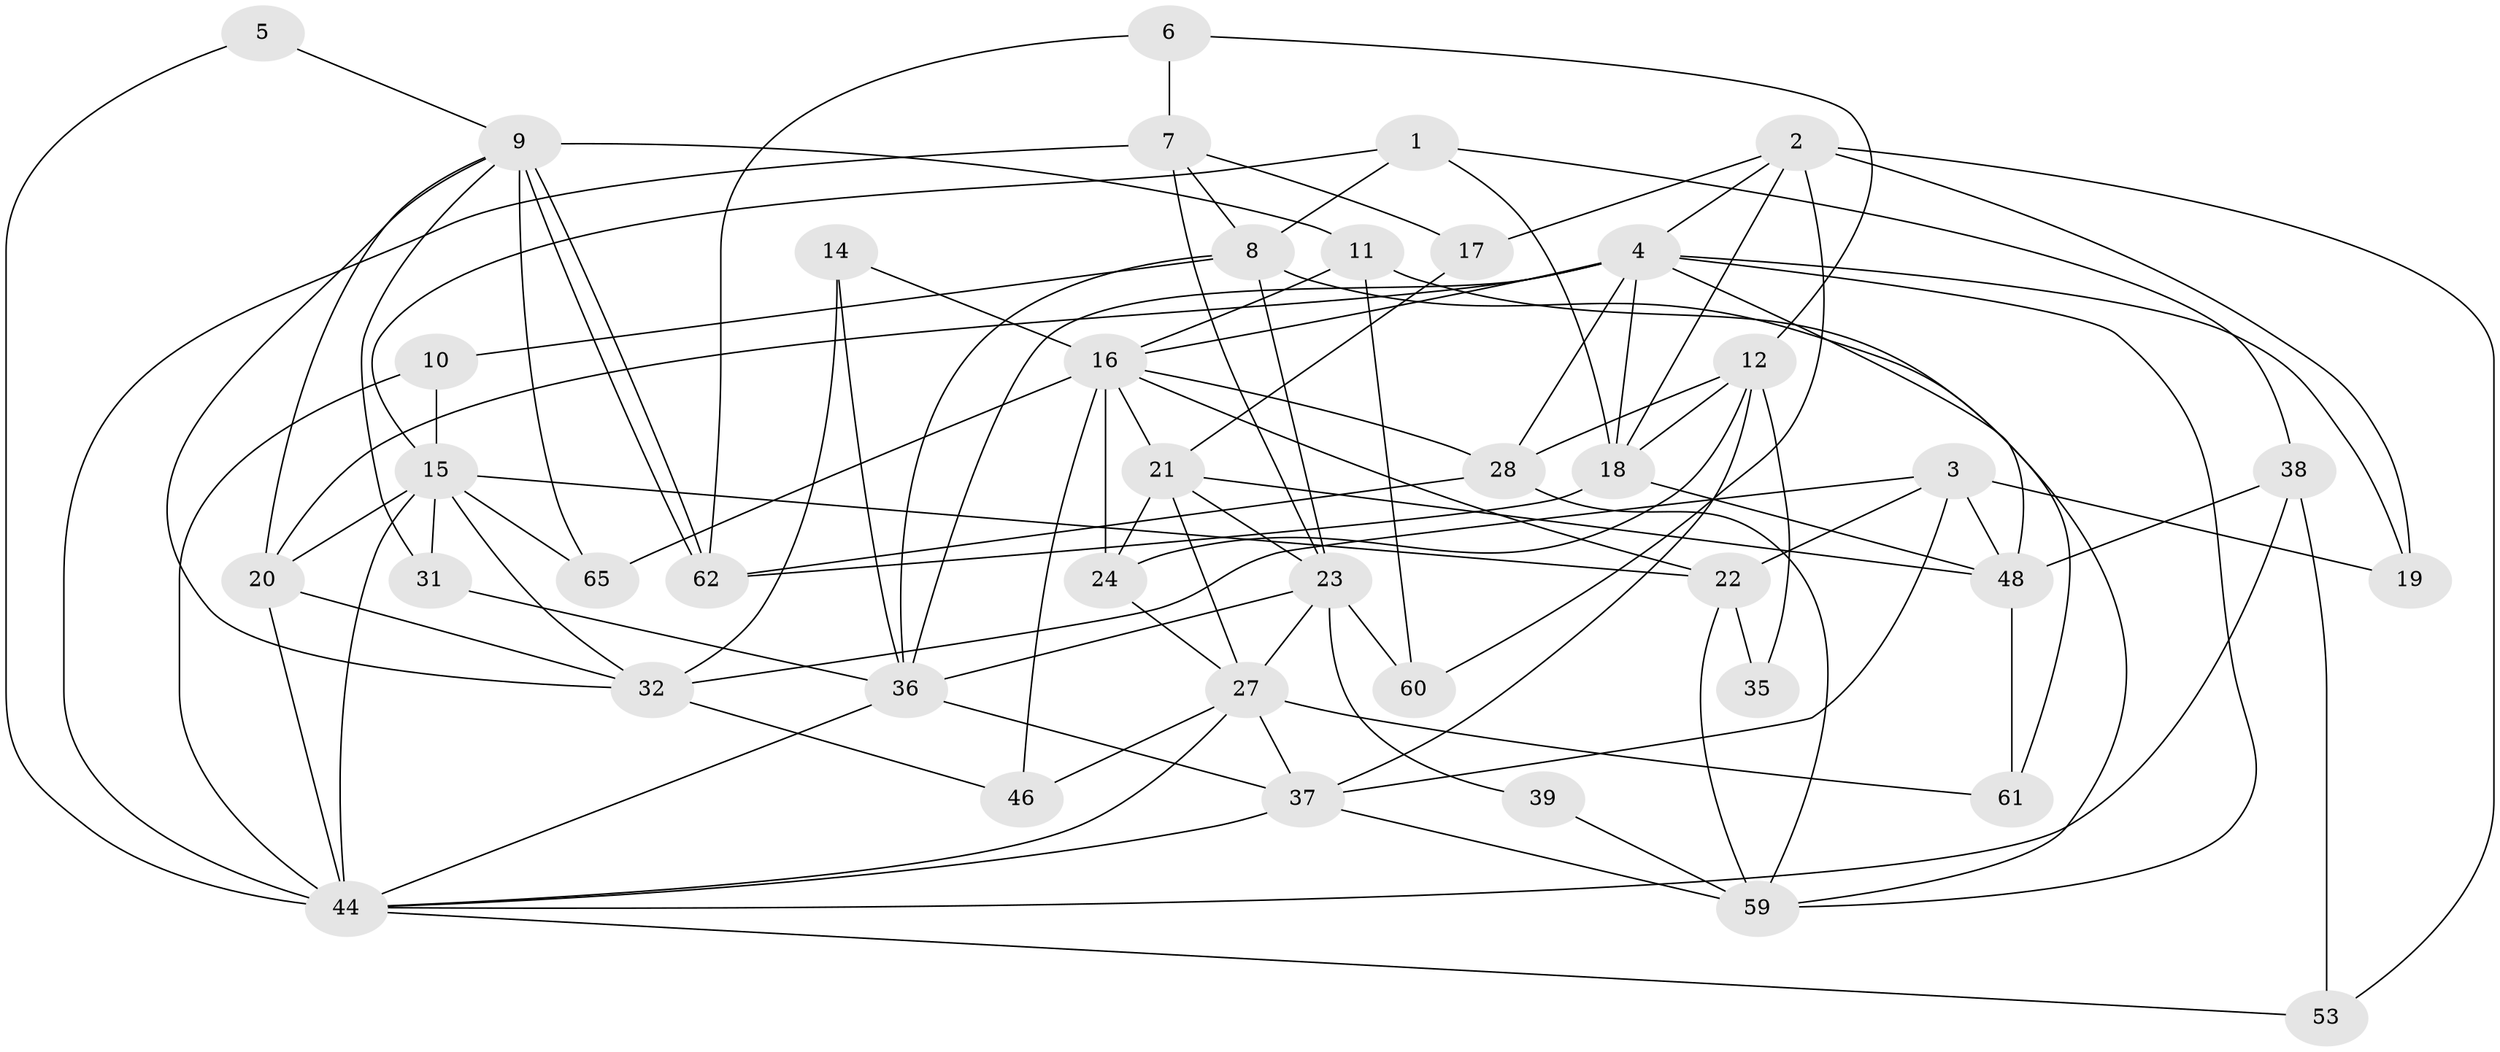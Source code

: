 // original degree distribution, {4: 0.2835820895522388, 3: 0.23880597014925373, 6: 0.1044776119402985, 2: 0.13432835820895522, 5: 0.208955223880597, 7: 0.029850746268656716}
// Generated by graph-tools (version 1.1) at 2025/11/02/27/25 16:11:21]
// undirected, 41 vertices, 102 edges
graph export_dot {
graph [start="1"]
  node [color=gray90,style=filled];
  1 [super="+26"];
  2 [super="+34"];
  3 [super="+58"];
  4 [super="+13"];
  5;
  6 [super="+29"];
  7 [super="+64"];
  8 [super="+50"];
  9 [super="+52"];
  10;
  11 [super="+33"];
  12 [super="+30"];
  14 [super="+57"];
  15 [super="+63"];
  16 [super="+55"];
  17 [super="+41"];
  18 [super="+49"];
  19;
  20 [super="+56"];
  21 [super="+25"];
  22 [super="+40"];
  23 [super="+66"];
  24;
  27 [super="+47"];
  28;
  31;
  32 [super="+42"];
  35;
  36 [super="+54"];
  37;
  38 [super="+43"];
  39;
  44 [super="+45"];
  46;
  48 [super="+51"];
  53;
  59 [super="+67"];
  60;
  61;
  62;
  65;
  1 -- 38;
  1 -- 8;
  1 -- 15;
  1 -- 18;
  2 -- 18;
  2 -- 53;
  2 -- 19;
  2 -- 4;
  2 -- 60;
  2 -- 17;
  3 -- 19 [weight=2];
  3 -- 48;
  3 -- 32;
  3 -- 37;
  3 -- 22;
  4 -- 48;
  4 -- 19;
  4 -- 28;
  4 -- 59;
  4 -- 16;
  4 -- 20;
  4 -- 36;
  4 -- 18;
  5 -- 44;
  5 -- 9;
  6 -- 62;
  6 -- 12;
  6 -- 7;
  7 -- 17;
  7 -- 23 [weight=2];
  7 -- 8;
  7 -- 44;
  8 -- 10;
  8 -- 61;
  8 -- 36;
  8 -- 23;
  9 -- 20;
  9 -- 62;
  9 -- 62;
  9 -- 11 [weight=2];
  9 -- 32;
  9 -- 65;
  9 -- 31;
  10 -- 15;
  10 -- 44;
  11 -- 16;
  11 -- 59;
  11 -- 60;
  12 -- 37;
  12 -- 28;
  12 -- 35;
  12 -- 24;
  12 -- 18 [weight=2];
  14 -- 36;
  14 -- 32;
  14 -- 16;
  15 -- 22;
  15 -- 31;
  15 -- 20;
  15 -- 65;
  15 -- 44;
  15 -- 32;
  16 -- 28;
  16 -- 65;
  16 -- 22;
  16 -- 24;
  16 -- 46;
  16 -- 21;
  17 -- 21;
  18 -- 62;
  18 -- 48;
  20 -- 44 [weight=2];
  20 -- 32;
  21 -- 48;
  21 -- 24;
  21 -- 27;
  21 -- 23;
  22 -- 35;
  22 -- 59;
  23 -- 39;
  23 -- 36;
  23 -- 27;
  23 -- 60;
  24 -- 27;
  27 -- 44;
  27 -- 37;
  27 -- 61;
  27 -- 46;
  28 -- 62;
  28 -- 59;
  31 -- 36;
  32 -- 46;
  36 -- 37;
  36 -- 44;
  37 -- 44;
  37 -- 59;
  38 -- 48;
  38 -- 53;
  38 -- 44;
  39 -- 59;
  44 -- 53;
  48 -- 61;
}
